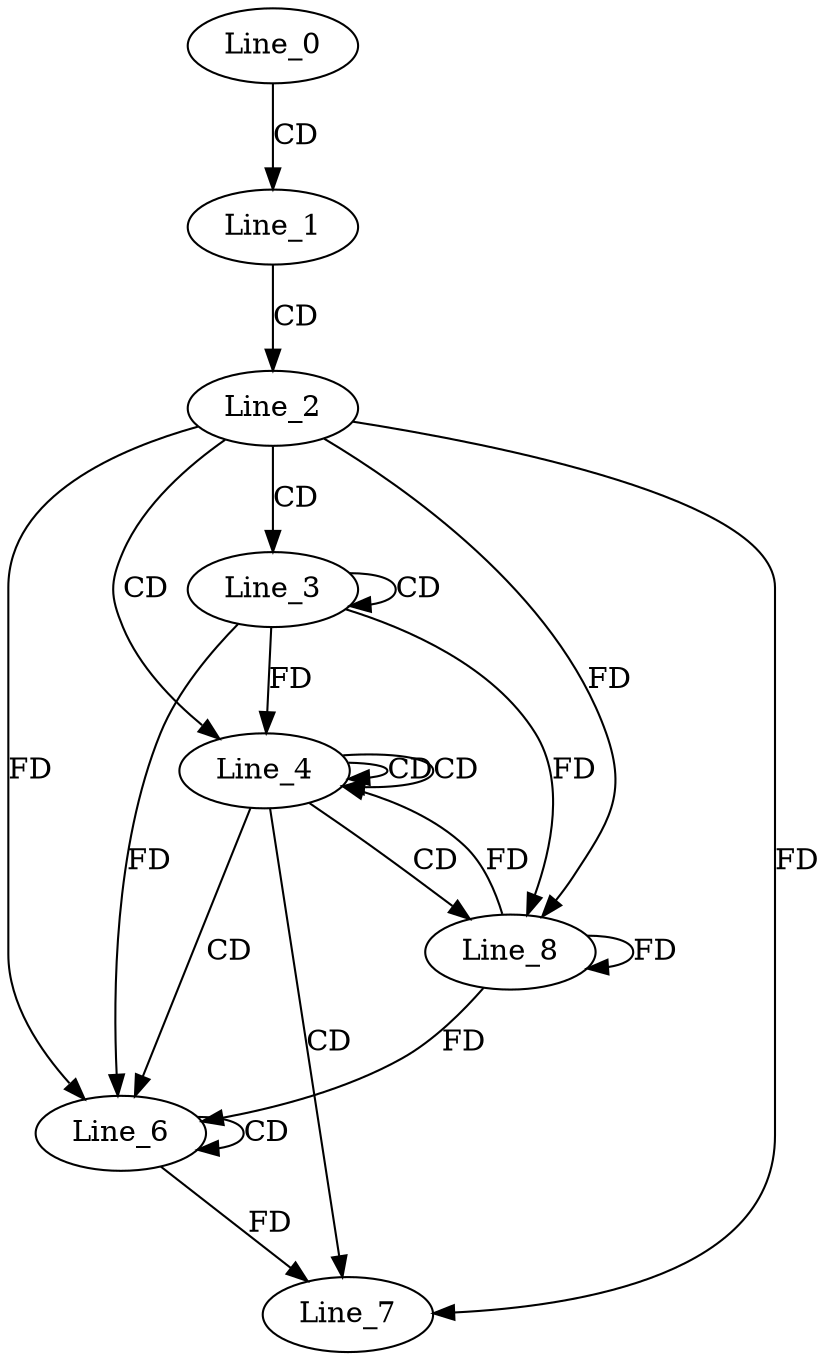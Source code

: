 digraph G {
  Line_0;
  Line_1;
  Line_2;
  Line_3;
  Line_3;
  Line_4;
  Line_4;
  Line_4;
  Line_6;
  Line_6;
  Line_7;
  Line_8;
  Line_8;
  Line_0 -> Line_1 [ label="CD" ];
  Line_1 -> Line_2 [ label="CD" ];
  Line_2 -> Line_3 [ label="CD" ];
  Line_3 -> Line_3 [ label="CD" ];
  Line_2 -> Line_4 [ label="CD" ];
  Line_4 -> Line_4 [ label="CD" ];
  Line_4 -> Line_4 [ label="CD" ];
  Line_3 -> Line_4 [ label="FD" ];
  Line_4 -> Line_6 [ label="CD" ];
  Line_6 -> Line_6 [ label="CD" ];
  Line_3 -> Line_6 [ label="FD" ];
  Line_2 -> Line_6 [ label="FD" ];
  Line_4 -> Line_7 [ label="CD" ];
  Line_6 -> Line_7 [ label="FD" ];
  Line_2 -> Line_7 [ label="FD" ];
  Line_4 -> Line_8 [ label="CD" ];
  Line_8 -> Line_8 [ label="FD" ];
  Line_3 -> Line_8 [ label="FD" ];
  Line_2 -> Line_8 [ label="FD" ];
  Line_8 -> Line_4 [ label="FD" ];
  Line_8 -> Line_6 [ label="FD" ];
}
